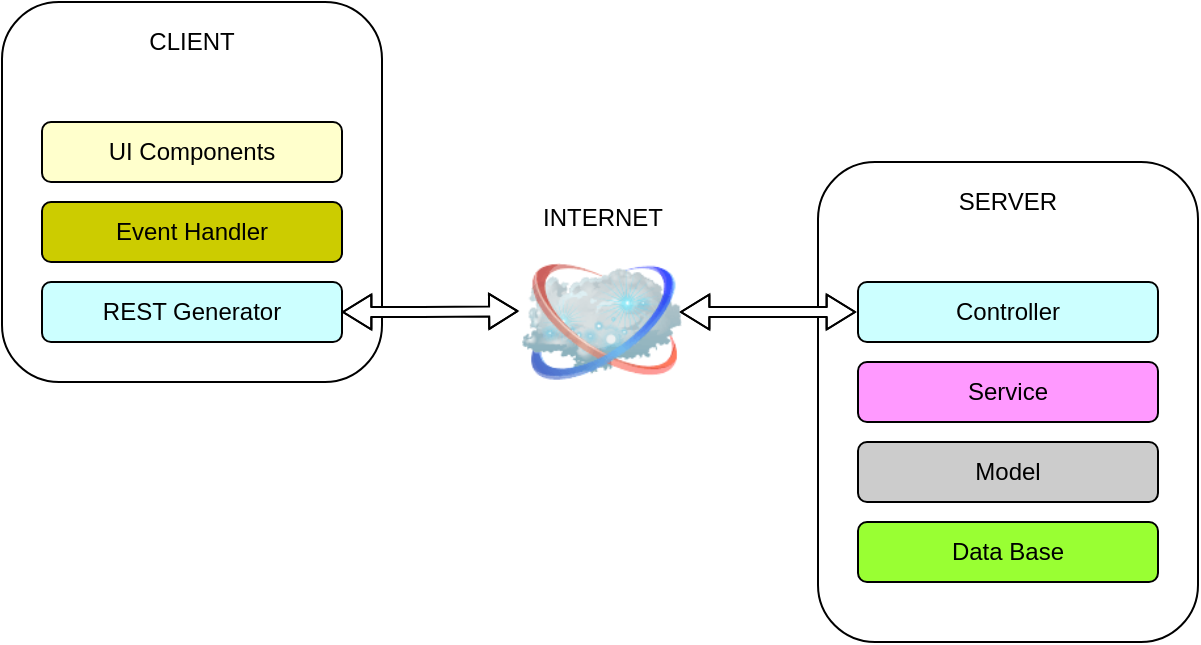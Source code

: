 <mxfile version="24.7.6">
  <diagram name="Pagina-1" id="-nhw1KU0vJsilosJmQMC">
    <mxGraphModel dx="695" dy="440" grid="1" gridSize="10" guides="1" tooltips="1" connect="1" arrows="1" fold="1" page="1" pageScale="1" pageWidth="1169" pageHeight="827" math="0" shadow="0">
      <root>
        <mxCell id="0" />
        <mxCell id="1" parent="0" />
        <mxCell id="RvI-carBqjRFLfMSmiOk-6" value="&lt;font style=&quot;font-size: 12px;&quot;&gt;INTERNET&lt;/font&gt;" style="image;html=1;labelBackgroundColor=#ffffff;image=img/lib/clip_art/networking/Cloud_128x128.png;rounded=1;shadow=0;comic=0;strokeWidth=2;fontSize=22;labelPosition=center;verticalLabelPosition=top;align=center;verticalAlign=bottom;" parent="1" vertex="1">
          <mxGeometry x="460" y="180" width="80" height="80" as="geometry" />
        </mxCell>
        <mxCell id="RvI-carBqjRFLfMSmiOk-8" value="" style="group" parent="1" vertex="1" connectable="0">
          <mxGeometry x="200" y="60" width="190" height="190" as="geometry" />
        </mxCell>
        <mxCell id="RvI-carBqjRFLfMSmiOk-1" value="" style="rounded=1;whiteSpace=wrap;html=1;" parent="RvI-carBqjRFLfMSmiOk-8" vertex="1">
          <mxGeometry width="190" height="190" as="geometry" />
        </mxCell>
        <mxCell id="RvI-carBqjRFLfMSmiOk-2" value="UI Components" style="rounded=1;whiteSpace=wrap;html=1;fillColor=#FFFFCC;" parent="RvI-carBqjRFLfMSmiOk-8" vertex="1">
          <mxGeometry x="20" y="60" width="150" height="30" as="geometry" />
        </mxCell>
        <mxCell id="RvI-carBqjRFLfMSmiOk-4" value="Event Handler" style="rounded=1;whiteSpace=wrap;html=1;fillColor=#CCCC00;" parent="RvI-carBqjRFLfMSmiOk-8" vertex="1">
          <mxGeometry x="20" y="100" width="150" height="30" as="geometry" />
        </mxCell>
        <mxCell id="RvI-carBqjRFLfMSmiOk-5" value="REST Generator" style="rounded=1;whiteSpace=wrap;html=1;fillColor=#CCFFFF;" parent="RvI-carBqjRFLfMSmiOk-8" vertex="1">
          <mxGeometry x="20" y="140" width="150" height="30" as="geometry" />
        </mxCell>
        <mxCell id="RvI-carBqjRFLfMSmiOk-7" value="CLIENT" style="text;html=1;align=center;verticalAlign=middle;whiteSpace=wrap;rounded=0;" parent="RvI-carBqjRFLfMSmiOk-8" vertex="1">
          <mxGeometry x="65" y="5" width="60" height="30" as="geometry" />
        </mxCell>
        <mxCell id="RvI-carBqjRFLfMSmiOk-22" value="" style="group" parent="1" vertex="1" connectable="0">
          <mxGeometry x="608" y="140" width="190" height="240" as="geometry" />
        </mxCell>
        <mxCell id="RvI-carBqjRFLfMSmiOk-10" value="" style="rounded=1;whiteSpace=wrap;html=1;container=0;" parent="RvI-carBqjRFLfMSmiOk-22" vertex="1">
          <mxGeometry width="190" height="240" as="geometry" />
        </mxCell>
        <mxCell id="RvI-carBqjRFLfMSmiOk-11" value="Controller" style="rounded=1;whiteSpace=wrap;html=1;container=0;fillColor=#CCFFFF;" parent="RvI-carBqjRFLfMSmiOk-22" vertex="1">
          <mxGeometry x="20" y="60" width="150" height="30" as="geometry" />
        </mxCell>
        <mxCell id="RvI-carBqjRFLfMSmiOk-12" value="Service" style="rounded=1;whiteSpace=wrap;html=1;container=0;fillColor=#FF99FF;" parent="RvI-carBqjRFLfMSmiOk-22" vertex="1">
          <mxGeometry x="20" y="100" width="150" height="30" as="geometry" />
        </mxCell>
        <mxCell id="RvI-carBqjRFLfMSmiOk-13" value="Model" style="rounded=1;whiteSpace=wrap;html=1;container=0;fillColor=#CCCCCC;" parent="RvI-carBqjRFLfMSmiOk-22" vertex="1">
          <mxGeometry x="20" y="140" width="150" height="30" as="geometry" />
        </mxCell>
        <mxCell id="RvI-carBqjRFLfMSmiOk-14" value="SERVER" style="text;html=1;align=center;verticalAlign=middle;whiteSpace=wrap;rounded=0;container=0;" parent="RvI-carBqjRFLfMSmiOk-22" vertex="1">
          <mxGeometry x="65" y="5" width="60" height="30" as="geometry" />
        </mxCell>
        <mxCell id="RvI-carBqjRFLfMSmiOk-21" value="Data Base" style="rounded=1;whiteSpace=wrap;html=1;container=0;fillColor=#99FF33;" parent="RvI-carBqjRFLfMSmiOk-22" vertex="1">
          <mxGeometry x="20" y="180" width="150" height="30" as="geometry" />
        </mxCell>
        <mxCell id="RvI-carBqjRFLfMSmiOk-23" value="" style="shape=flexArrow;endArrow=classic;startArrow=classic;html=1;rounded=0;exitX=1;exitY=0.5;exitDx=0;exitDy=0;width=5;endSize=4.395;endWidth=11.5;startWidth=11.5;startSize=4.395;entryX=-0.022;entryY=0.432;entryDx=0;entryDy=0;entryPerimeter=0;fillColor=#FFFFFF;" parent="1" source="RvI-carBqjRFLfMSmiOk-5" target="RvI-carBqjRFLfMSmiOk-6" edge="1">
          <mxGeometry width="100" height="100" relative="1" as="geometry">
            <mxPoint x="530" y="270" as="sourcePoint" />
            <mxPoint x="450" y="215" as="targetPoint" />
            <Array as="points">
              <mxPoint x="410" y="215" />
            </Array>
          </mxGeometry>
        </mxCell>
        <mxCell id="RvI-carBqjRFLfMSmiOk-24" value="" style="shape=flexArrow;endArrow=classic;startArrow=classic;html=1;rounded=0;exitX=1;exitY=0.5;exitDx=0;exitDy=0;width=5;endSize=4.395;endWidth=11.5;startWidth=11.5;startSize=4.395;entryX=-0.022;entryY=0.432;entryDx=0;entryDy=0;entryPerimeter=0;fillColor=#FFFFFF;" parent="1" edge="1">
          <mxGeometry width="100" height="100" relative="1" as="geometry">
            <mxPoint x="539" y="215" as="sourcePoint" />
            <mxPoint x="627" y="215" as="targetPoint" />
            <Array as="points">
              <mxPoint x="579" y="215" />
            </Array>
          </mxGeometry>
        </mxCell>
      </root>
    </mxGraphModel>
  </diagram>
</mxfile>
